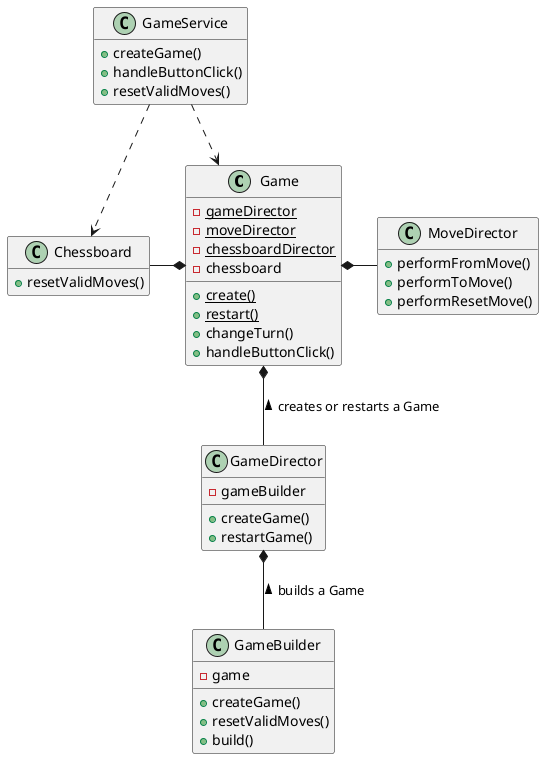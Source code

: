 @startuml

'--------------'
'Hidden members'
'--------------'
hide empty members

'----'
'Game'
'----'
class Game {
    - {static} gameDirector
    - {static} moveDirector
    - {static} chessboardDirector
    - chessboard
    + {static} create()
    + {static} restart()
    + changeTurn()
    + handleButtonClick()
}

class GameDirector {
    - gameBuilder
    + createGame()
    + restartGame()
}

class GameBuilder {
    - game
    + createGame()
    + resetValidMoves()
    + build()
}

class GameService {
    + createGame()
    + handleButtonClick()
    + resetValidMoves()
}

class Chessboard {
    + resetValidMoves()
}

class MoveDirector {
    + performFromMove()
    + performToMove()
    + performResetMove()
}

'---------'
'Relations'
'---------'
GameService ..> Game
GameService ..> Chessboard
Game *-left- Chessboard
Game *-right- MoveDirector
Game *-- GameDirector : creates or restarts a Game <
GameDirector *-- GameBuilder : builds a Game <

@enduml
